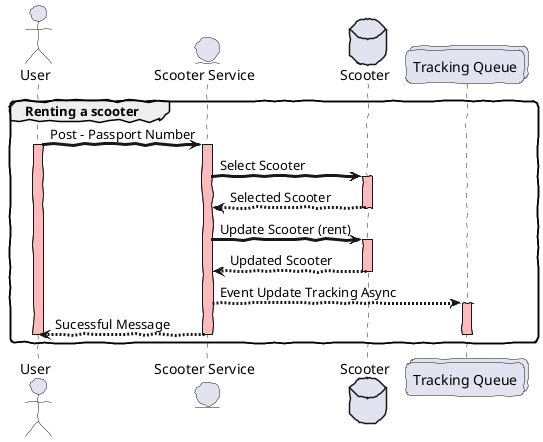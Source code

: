 @startuml

skinparam handwritten true
skinparam roundcorner 10
skinparam sequenceArrowThickness 3

actor "User"
entity "Scooter Service"
database "Scooter"
collections "Tracking Queue"

group Renting a scooter

'user 
"User" -> "Scooter Service" : Post - Passport Number

activate "User" #FFBBBB
activate "Scooter Service" #FFBBBB


'check scooter
"Scooter Service" -> "Scooter": Select Scooter

activate "Scooter" #FFBBBB

"Scooter" --> "Scooter Service": Selected Scooter

deactivate "Scooter"


'update scooter
"Scooter Service" -> "Scooter": Update Scooter (rent)

activate "Scooter" #FFBBBB

"Scooter" --> "Scooter Service": Updated Scooter

deactivate "Scooter"


'Request update Tracking Queue
"Scooter Service" --> "Tracking Queue": Event Update Tracking Async

activate "Tracking Queue" #FFBBBB


'Finish
"Scooter Service" --> "User": Sucessful Message
deactivate "Scooter Service"
deactivate "User"

deactivate "Tracking Queue"

end

@enduml
